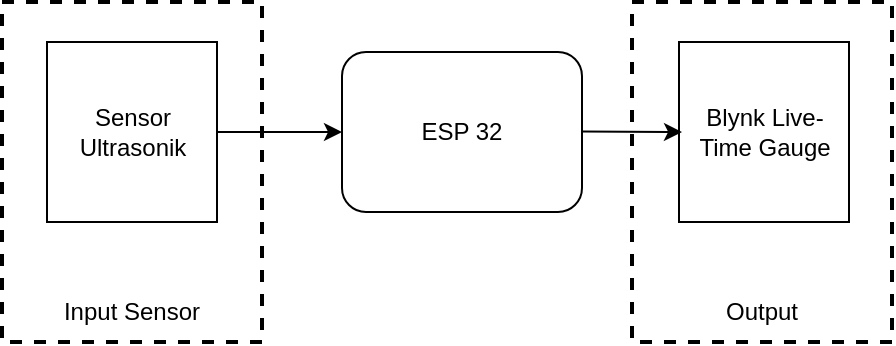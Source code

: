<mxfile version="24.0.7" type="github">
  <diagram name="Page-1" id="KrgxEsroE3iNC0fFU9YE">
    <mxGraphModel dx="733" dy="398" grid="1" gridSize="10" guides="1" tooltips="1" connect="1" arrows="1" fold="1" page="1" pageScale="1" pageWidth="850" pageHeight="1100" math="0" shadow="0">
      <root>
        <mxCell id="0" />
        <mxCell id="1" parent="0" />
        <mxCell id="fMbwiTloji3WpqNqCzqb-1" value="" style="rounded=0;whiteSpace=wrap;html=1;dashed=1;fillColor=none;strokeWidth=2;" vertex="1" parent="1">
          <mxGeometry x="110" y="190" width="130" height="170" as="geometry" />
        </mxCell>
        <mxCell id="fMbwiTloji3WpqNqCzqb-2" value="Sensor Ultrasonik" style="rounded=0;whiteSpace=wrap;html=1;" vertex="1" parent="1">
          <mxGeometry x="132.5" y="210" width="85" height="90" as="geometry" />
        </mxCell>
        <mxCell id="fMbwiTloji3WpqNqCzqb-3" value="Input Sensor" style="text;html=1;align=center;verticalAlign=middle;whiteSpace=wrap;rounded=0;" vertex="1" parent="1">
          <mxGeometry x="130" y="330" width="90" height="30" as="geometry" />
        </mxCell>
        <mxCell id="fMbwiTloji3WpqNqCzqb-4" value="ESP 32" style="rounded=1;whiteSpace=wrap;html=1;" vertex="1" parent="1">
          <mxGeometry x="280" y="215" width="120" height="80" as="geometry" />
        </mxCell>
        <mxCell id="fMbwiTloji3WpqNqCzqb-5" value="" style="endArrow=classic;html=1;rounded=0;exitX=1;exitY=0.5;exitDx=0;exitDy=0;entryX=0;entryY=0.5;entryDx=0;entryDy=0;" edge="1" parent="1" source="fMbwiTloji3WpqNqCzqb-2" target="fMbwiTloji3WpqNqCzqb-4">
          <mxGeometry width="50" height="50" relative="1" as="geometry">
            <mxPoint x="400" y="280" as="sourcePoint" />
            <mxPoint x="450" y="230" as="targetPoint" />
          </mxGeometry>
        </mxCell>
        <mxCell id="fMbwiTloji3WpqNqCzqb-6" value="" style="rounded=0;whiteSpace=wrap;html=1;dashed=1;fillColor=none;strokeWidth=2;" vertex="1" parent="1">
          <mxGeometry x="425" y="190" width="130" height="170" as="geometry" />
        </mxCell>
        <mxCell id="fMbwiTloji3WpqNqCzqb-7" value="Blynk Live-Time Gauge" style="rounded=0;whiteSpace=wrap;html=1;" vertex="1" parent="1">
          <mxGeometry x="448.5" y="210" width="85" height="90" as="geometry" />
        </mxCell>
        <mxCell id="fMbwiTloji3WpqNqCzqb-8" value="Output" style="text;html=1;align=center;verticalAlign=middle;whiteSpace=wrap;rounded=0;" vertex="1" parent="1">
          <mxGeometry x="445" y="330" width="90" height="30" as="geometry" />
        </mxCell>
        <mxCell id="fMbwiTloji3WpqNqCzqb-9" value="" style="endArrow=classic;html=1;rounded=0;exitX=1;exitY=0.5;exitDx=0;exitDy=0;" edge="1" parent="1">
          <mxGeometry width="50" height="50" relative="1" as="geometry">
            <mxPoint x="400" y="254.71" as="sourcePoint" />
            <mxPoint x="450" y="255" as="targetPoint" />
          </mxGeometry>
        </mxCell>
      </root>
    </mxGraphModel>
  </diagram>
</mxfile>
